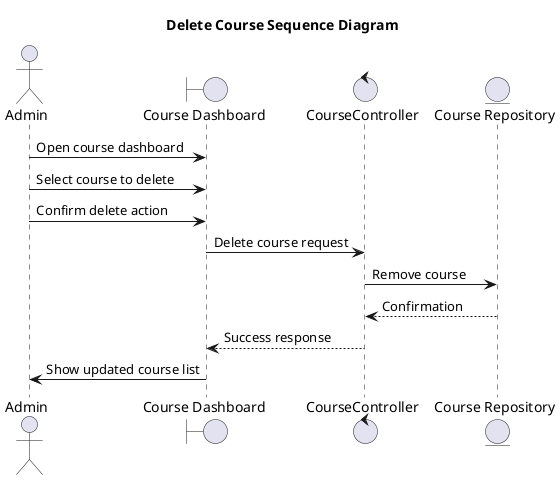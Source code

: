@startuml DeleteCourse
title Delete Course Sequence Diagram

actor Admin
boundary "Course Dashboard"
control "CourseController"
entity "Course Repository"

Admin -> "Course Dashboard" : Open course dashboard
Admin -> "Course Dashboard" : Select course to delete
Admin -> "Course Dashboard" : Confirm delete action
"Course Dashboard" -> "CourseController" : Delete course request
"CourseController" -> "Course Repository" : Remove course
"Course Repository" --> "CourseController" : Confirmation
"CourseController" --> "Course Dashboard" : Success response
"Course Dashboard" -> Admin : Show updated course list

@enduml
